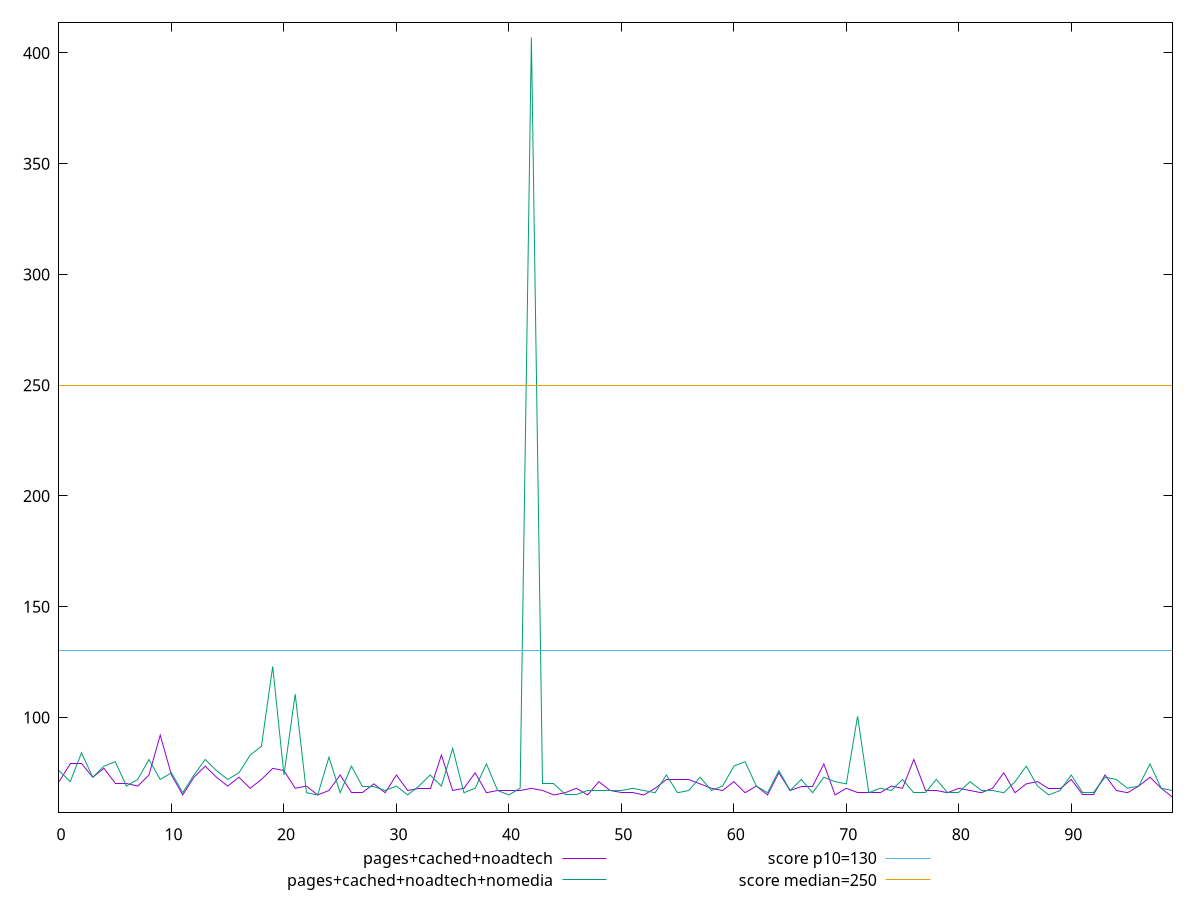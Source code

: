 reset

$pagesCachedNoadtech <<EOF
0 71
1 79
2 79
3 73
4 77
5 70
6 70
7 69
8 74
9 92
10 74
11 65
12 73
13 78
14 73
15 69
16 73
17 68
18 72
19 77
20 76
21 68
22 69
23 65
24 67
25 74
26 66
27 66
28 70
29 66
30 74
31 67
32 68
33 68
34 83
35 67
36 68
37 75
38 66
39 67
40 67
41 67
42 68
43 67
44 65
45 66
46 68
47 65
48 71
49 67
50 66
51 66
52 65
53 68
54 72
55 72
56 72
57 70
58 68
59 67
60 71
61 66
62 69
63 65
64 75
65 67
66 69
67 69
68 79
69 65
70 68
71 66
72 66
73 66
74 69
75 68
76 81
77 67
78 67
79 66
80 68
81 67
82 66
83 68
84 75
85 66
86 70
87 71
88 68
89 68
90 72
91 65
92 65
93 74
94 67
95 66
96 69
97 73
98 68
99 64
EOF

$pagesCachedNoadtechNomedia <<EOF
0 76
1 71
2 84
3 73
4 78
5 80
6 69
7 72
8 81
9 72
10 75
11 66
12 74
13 81
14 76
15 72
16 75
17 83
18 87
19 123
20 74
21 110.5
22 66
23 65
24 82
25 66
26 78
27 69
28 69
29 67
30 69
31 65
32 69
33 74
34 69
35 86
36 66
37 68
38 79
39 67
40 65
41 68
42 407
43 70
44 70
45 65
46 65
47 67
48 67
49 67
50 67
51 68
52 67
53 66
54 74
55 66
56 67
57 73
58 67
59 69
60 78
61 80
62 69
63 66
64 76
65 67
66 72
67 66
68 73
69 71
70 70
71 100.5
72 66
73 68
74 67
75 72
76 66
77 66
78 72
79 66
80 66
81 71
82 67
83 67
84 66
85 71
86 78
87 69
88 65
89 67
90 74
91 66
92 66
93 73
94 72
95 68
96 69
97 79
98 68
99 67
EOF

set key outside below
set xrange [0:99]
set yrange [57.14:413.86]
set trange [57.14:413.86]
set terminal svg size 640, 520 enhanced background rgb 'white'
set output "report_00026_2021-02-22T21:38:55.199Z/max-potential-fid/comparison/line/2_vs_3.svg"

plot $pagesCachedNoadtech title "pages+cached+noadtech" with line, \
     $pagesCachedNoadtechNomedia title "pages+cached+noadtech+nomedia" with line, \
     130 title "score p10=130", \
     250 title "score median=250"

reset
